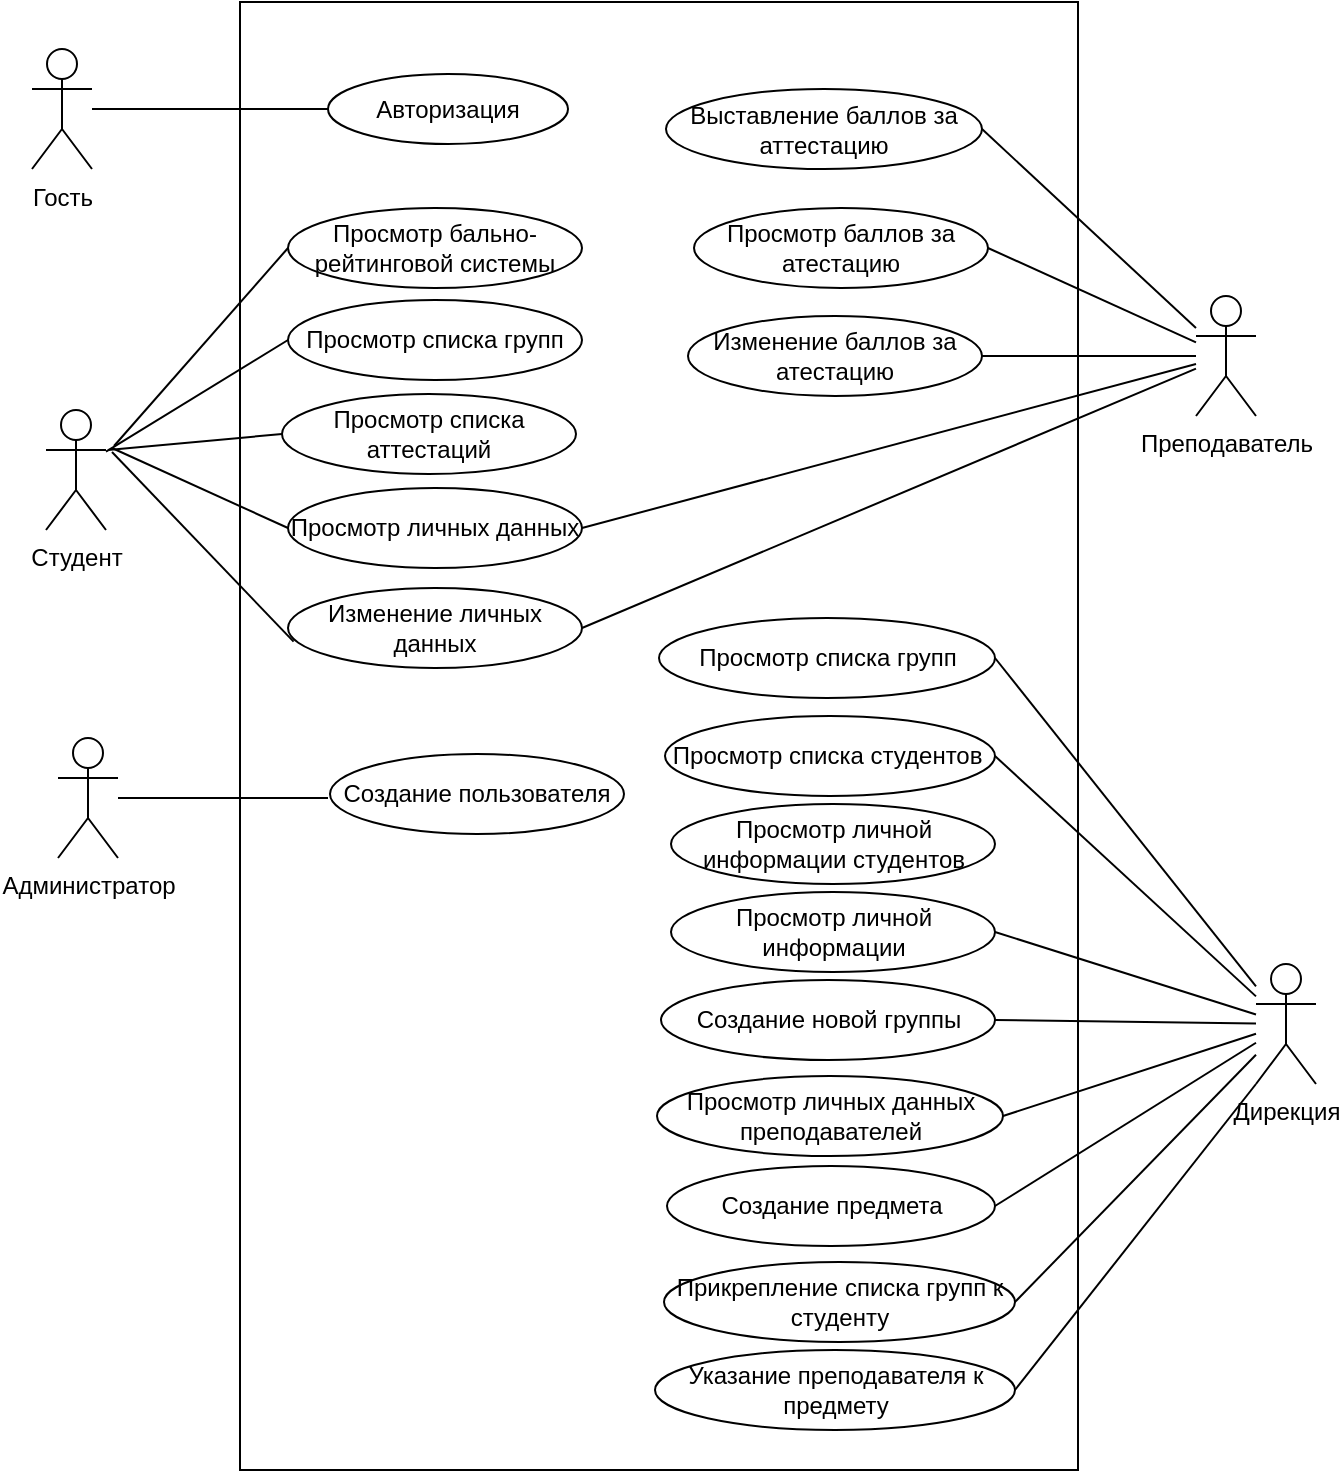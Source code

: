 <mxfile version="15.9.6" type="browser"><diagram id="WwaiRw3ipB4nqV2TMX4k" name="Page-1"><mxGraphModel dx="1422" dy="794" grid="0" gridSize="10" guides="1" tooltips="1" connect="1" arrows="1" fold="1" page="1" pageScale="1" pageWidth="827" pageHeight="1169" math="0" shadow="0"><root><mxCell id="0"/><mxCell id="1" parent="0"/><mxCell id="elyrgJVafSeV8gJgn0JE-1" value="Гость" style="shape=umlActor;verticalLabelPosition=bottom;verticalAlign=top;html=1;outlineConnect=0;" parent="1" vertex="1"><mxGeometry x="76" y="216.5" width="30" height="60" as="geometry"/></mxCell><mxCell id="elyrgJVafSeV8gJgn0JE-2" value="Студент" style="shape=umlActor;verticalLabelPosition=bottom;verticalAlign=top;html=1;outlineConnect=0;" parent="1" vertex="1"><mxGeometry x="83" y="397" width="30" height="60" as="geometry"/></mxCell><mxCell id="elyrgJVafSeV8gJgn0JE-5" value="" style="rounded=0;whiteSpace=wrap;html=1;" parent="1" vertex="1"><mxGeometry x="180" y="193" width="419" height="734" as="geometry"/></mxCell><mxCell id="elyrgJVafSeV8gJgn0JE-6" value="Администратор" style="shape=umlActor;verticalLabelPosition=bottom;verticalAlign=top;html=1;outlineConnect=0;" parent="1" vertex="1"><mxGeometry x="89" y="561" width="30" height="60" as="geometry"/></mxCell><mxCell id="elyrgJVafSeV8gJgn0JE-7" value="Дирекция" style="shape=umlActor;verticalLabelPosition=bottom;verticalAlign=top;html=1;outlineConnect=0;" parent="1" vertex="1"><mxGeometry x="688" y="674" width="30" height="60" as="geometry"/></mxCell><mxCell id="elyrgJVafSeV8gJgn0JE-8" value="Преподаватель" style="shape=umlActor;verticalLabelPosition=bottom;verticalAlign=top;html=1;outlineConnect=0;" parent="1" vertex="1"><mxGeometry x="658" y="340" width="30" height="60" as="geometry"/></mxCell><mxCell id="elyrgJVafSeV8gJgn0JE-11" value="Авторизация" style="ellipse;whiteSpace=wrap;html=1;" parent="1" vertex="1"><mxGeometry x="224" y="229" width="120" height="35" as="geometry"/></mxCell><mxCell id="elyrgJVafSeV8gJgn0JE-13" value="Просмотр списка групп" style="ellipse;whiteSpace=wrap;html=1;" parent="1" vertex="1"><mxGeometry x="204" y="342" width="147" height="40" as="geometry"/></mxCell><mxCell id="elyrgJVafSeV8gJgn0JE-14" value="Просмотр списка аттестаций" style="ellipse;whiteSpace=wrap;html=1;" parent="1" vertex="1"><mxGeometry x="201" y="389" width="147" height="40" as="geometry"/></mxCell><mxCell id="elyrgJVafSeV8gJgn0JE-15" value="Просмотр личных данных" style="ellipse;whiteSpace=wrap;html=1;" parent="1" vertex="1"><mxGeometry x="204" y="436" width="147" height="40" as="geometry"/></mxCell><mxCell id="elyrgJVafSeV8gJgn0JE-16" value="Изменение личных данных" style="ellipse;whiteSpace=wrap;html=1;" parent="1" vertex="1"><mxGeometry x="204" y="486" width="147" height="40" as="geometry"/></mxCell><mxCell id="elyrgJVafSeV8gJgn0JE-18" value="" style="endArrow=none;html=1;rounded=0;entryX=0;entryY=0.5;entryDx=0;entryDy=0;" parent="1" source="elyrgJVafSeV8gJgn0JE-1" target="elyrgJVafSeV8gJgn0JE-11" edge="1"><mxGeometry width="50" height="50" relative="1" as="geometry"><mxPoint x="361" y="497" as="sourcePoint"/><mxPoint x="411" y="447" as="targetPoint"/></mxGeometry></mxCell><mxCell id="elyrgJVafSeV8gJgn0JE-19" value="" style="endArrow=none;html=1;rounded=0;entryX=0;entryY=0.5;entryDx=0;entryDy=0;" parent="1" source="elyrgJVafSeV8gJgn0JE-2" target="elyrgJVafSeV8gJgn0JE-13" edge="1"><mxGeometry width="50" height="50" relative="1" as="geometry"><mxPoint x="124" y="437" as="sourcePoint"/><mxPoint x="230" y="431.0" as="targetPoint"/></mxGeometry></mxCell><mxCell id="elyrgJVafSeV8gJgn0JE-20" value="" style="endArrow=none;html=1;rounded=0;entryX=0;entryY=0.5;entryDx=0;entryDy=0;" parent="1" target="elyrgJVafSeV8gJgn0JE-14" edge="1"><mxGeometry width="50" height="50" relative="1" as="geometry"><mxPoint x="114" y="417" as="sourcePoint"/><mxPoint x="244" y="266.5" as="targetPoint"/></mxGeometry></mxCell><mxCell id="elyrgJVafSeV8gJgn0JE-21" value="" style="endArrow=none;html=1;rounded=0;entryX=0;entryY=0.5;entryDx=0;entryDy=0;" parent="1" target="elyrgJVafSeV8gJgn0JE-15" edge="1"><mxGeometry width="50" height="50" relative="1" as="geometry"><mxPoint x="116" y="416" as="sourcePoint"/><mxPoint x="254" y="276.5" as="targetPoint"/></mxGeometry></mxCell><mxCell id="elyrgJVafSeV8gJgn0JE-22" value="" style="endArrow=none;html=1;rounded=0;entryX=0.019;entryY=0.671;entryDx=0;entryDy=0;entryPerimeter=0;" parent="1" target="elyrgJVafSeV8gJgn0JE-16" edge="1"><mxGeometry width="50" height="50" relative="1" as="geometry"><mxPoint x="116" y="418" as="sourcePoint"/><mxPoint x="264" y="286.5" as="targetPoint"/></mxGeometry></mxCell><mxCell id="elyrgJVafSeV8gJgn0JE-23" value="Создание пользователя" style="ellipse;whiteSpace=wrap;html=1;" parent="1" vertex="1"><mxGeometry x="225" y="569" width="147" height="40" as="geometry"/></mxCell><mxCell id="elyrgJVafSeV8gJgn0JE-24" value="" style="endArrow=none;html=1;rounded=0;" parent="1" target="elyrgJVafSeV8gJgn0JE-6" edge="1"><mxGeometry width="50" height="50" relative="1" as="geometry"><mxPoint x="224" y="591" as="sourcePoint"/><mxPoint x="415" y="355" as="targetPoint"/></mxGeometry></mxCell><mxCell id="elyrgJVafSeV8gJgn0JE-25" value="" style="endArrow=none;html=1;rounded=0;exitX=1;exitY=0.5;exitDx=0;exitDy=0;" parent="1" source="elyrgJVafSeV8gJgn0JE-15" target="elyrgJVafSeV8gJgn0JE-8" edge="1"><mxGeometry width="50" height="50" relative="1" as="geometry"><mxPoint x="469" y="482" as="sourcePoint"/><mxPoint x="657" y="368" as="targetPoint"/></mxGeometry></mxCell><mxCell id="elyrgJVafSeV8gJgn0JE-26" value="" style="endArrow=none;html=1;rounded=0;exitX=1;exitY=0.5;exitDx=0;exitDy=0;" parent="1" source="elyrgJVafSeV8gJgn0JE-16" target="elyrgJVafSeV8gJgn0JE-8" edge="1"><mxGeometry width="50" height="50" relative="1" as="geometry"><mxPoint x="390.0" y="437" as="sourcePoint"/><mxPoint x="655" y="371" as="targetPoint"/></mxGeometry></mxCell><mxCell id="elyrgJVafSeV8gJgn0JE-27" value="Выставление баллов за аттестацию" style="ellipse;whiteSpace=wrap;html=1;" parent="1" vertex="1"><mxGeometry x="393" y="236.5" width="158" height="40" as="geometry"/></mxCell><mxCell id="elyrgJVafSeV8gJgn0JE-28" value="Просмотр баллов за атестацию&lt;span style=&quot;color: rgba(0 , 0 , 0 , 0) ; font-family: monospace ; font-size: 0px&quot;&gt;%3CmxGraphModel%3E%3Croot%3E%3CmxCell%20id%3D%220%22%2F%3E%3CmxCell%20id%3D%221%22%20parent%3D%220%22%2F%3E%3CmxCell%20id%3D%222%22%20value%3D%22%D0%92%D1%8B%D1%81%D1%82%D0%B0%D0%B2%D0%BB%D0%B5%D0%BD%D0%B8%D0%B5%20%D0%B1%D0%B0%D0%BB%D0%BB%D0%BE%D0%B2%20%D0%B7%D0%B0%20%D0%B0%D1%82%D1%82%D0%B5%D1%81%D1%82%D0%B0%D1%86%D0%B8%D1%8E%22%20style%3D%22ellipse%3BwhiteSpace%3Dwrap%3Bhtml%3D1%3B%22%20vertex%3D%221%22%20parent%3D%221%22%3E%3CmxGeometry%20x%3D%22404%22%20y%3D%22236.5%22%20width%3D%22147%22%20height%3D%2240%22%20as%3D%22geometry%22%2F%3E%3C%2FmxCell%3E%3C%2Froot%3E%3C%2FmxGraphModel%3E&lt;/span&gt;" style="ellipse;whiteSpace=wrap;html=1;" parent="1" vertex="1"><mxGeometry x="407" y="296" width="147" height="40" as="geometry"/></mxCell><mxCell id="elyrgJVafSeV8gJgn0JE-29" value="Изменение баллов за атестацию&lt;span style=&quot;color: rgba(0 , 0 , 0 , 0) ; font-family: monospace ; font-size: 0px&quot;&gt;%3CmxGraphModel%3E%3Croot%3E%3CmxCell%20id%3D%220%22%2F%3E%3CmxCell%20id%3D%221%22%20parent%3D%220%22%2F%3E%3CmxCell%20id%3D%222%22%20value%3D%22%D0%92%D1%8B%D1%81%D1%82%D0%B0%D0%B2%D0%BB%D0%B5%D0%BD%D0%B8%D0%B5%20%D0%B1%D0%B0%D0%BB%D0%BB%D0%BE%D0%B2%20%D0%B7%D0%B0%20%D0%B0%D1%82%D1%82%D0%B5%D1%81%D1%82%D0%B0%D1%86%D0%B8%D1%8E%22%20style%3D%22ellipse%3BwhiteSpace%3Dwrap%3Bhtml%3D1%3B%22%20vertex%3D%221%22%20parent%3D%221%22%3E%3CmxGeometry%20x%3D%22404%22%20y%3D%22236.5%22%20width%3D%22147%22%20height%3D%2240%22%20as%3D%22geometry%22%2F%3E%3C%2FmxCell%3E%3C%2Froot%3E%3C%2FmxGraphModel%3E&lt;/span&gt;" style="ellipse;whiteSpace=wrap;html=1;" parent="1" vertex="1"><mxGeometry x="404" y="350" width="147" height="40" as="geometry"/></mxCell><mxCell id="elyrgJVafSeV8gJgn0JE-30" value="" style="endArrow=none;html=1;rounded=0;exitX=1;exitY=0.5;exitDx=0;exitDy=0;" parent="1" source="elyrgJVafSeV8gJgn0JE-27" target="elyrgJVafSeV8gJgn0JE-8" edge="1"><mxGeometry width="50" height="50" relative="1" as="geometry"><mxPoint x="578" y="354" as="sourcePoint"/><mxPoint x="628" y="304" as="targetPoint"/></mxGeometry></mxCell><mxCell id="elyrgJVafSeV8gJgn0JE-31" value="" style="endArrow=none;html=1;rounded=0;exitX=1;exitY=0.5;exitDx=0;exitDy=0;" parent="1" source="elyrgJVafSeV8gJgn0JE-28" target="elyrgJVafSeV8gJgn0JE-8" edge="1"><mxGeometry width="50" height="50" relative="1" as="geometry"><mxPoint x="561.0" y="266.5" as="sourcePoint"/><mxPoint x="648" y="359" as="targetPoint"/></mxGeometry></mxCell><mxCell id="elyrgJVafSeV8gJgn0JE-32" value="" style="endArrow=none;html=1;rounded=0;exitX=1;exitY=0.5;exitDx=0;exitDy=0;" parent="1" source="elyrgJVafSeV8gJgn0JE-29" target="elyrgJVafSeV8gJgn0JE-8" edge="1"><mxGeometry width="50" height="50" relative="1" as="geometry"><mxPoint x="571.0" y="276.5" as="sourcePoint"/><mxPoint x="653" y="370" as="targetPoint"/></mxGeometry></mxCell><mxCell id="elyrgJVafSeV8gJgn0JE-33" value="Просмотр списка групп" style="ellipse;whiteSpace=wrap;html=1;" parent="1" vertex="1"><mxGeometry x="389.5" y="501" width="168" height="40" as="geometry"/></mxCell><mxCell id="elyrgJVafSeV8gJgn0JE-35" value="Просмотр списка студентов&amp;nbsp;" style="ellipse;whiteSpace=wrap;html=1;" parent="1" vertex="1"><mxGeometry x="392.5" y="550" width="165" height="40" as="geometry"/></mxCell><mxCell id="elyrgJVafSeV8gJgn0JE-36" value="Просмотр личной информации" style="ellipse;whiteSpace=wrap;html=1;" parent="1" vertex="1"><mxGeometry x="395.5" y="638" width="162" height="40" as="geometry"/></mxCell><mxCell id="elyrgJVafSeV8gJgn0JE-37" value="Создание новой группы" style="ellipse;whiteSpace=wrap;html=1;" parent="1" vertex="1"><mxGeometry x="390.5" y="682" width="167" height="40" as="geometry"/></mxCell><mxCell id="elyrgJVafSeV8gJgn0JE-38" value="Просмотр личных данных преподавателей" style="ellipse;whiteSpace=wrap;html=1;" parent="1" vertex="1"><mxGeometry x="388.5" y="730" width="173" height="40" as="geometry"/></mxCell><mxCell id="elyrgJVafSeV8gJgn0JE-39" value="Создание предмета" style="ellipse;whiteSpace=wrap;html=1;" parent="1" vertex="1"><mxGeometry x="393.5" y="775" width="164" height="40" as="geometry"/></mxCell><mxCell id="elyrgJVafSeV8gJgn0JE-40" value="" style="endArrow=none;html=1;rounded=0;exitX=1;exitY=0.5;exitDx=0;exitDy=0;" parent="1" source="elyrgJVafSeV8gJgn0JE-33" target="elyrgJVafSeV8gJgn0JE-7" edge="1"><mxGeometry width="50" height="50" relative="1" as="geometry"><mxPoint x="592" y="651" as="sourcePoint"/><mxPoint x="642" y="601" as="targetPoint"/></mxGeometry></mxCell><mxCell id="elyrgJVafSeV8gJgn0JE-42" value="" style="endArrow=none;html=1;rounded=0;exitX=1;exitY=0.5;exitDx=0;exitDy=0;" parent="1" source="elyrgJVafSeV8gJgn0JE-35" target="elyrgJVafSeV8gJgn0JE-7" edge="1"><mxGeometry width="50" height="50" relative="1" as="geometry"><mxPoint x="567.0" y="554" as="sourcePoint"/><mxPoint x="669" y="607" as="targetPoint"/></mxGeometry></mxCell><mxCell id="elyrgJVafSeV8gJgn0JE-43" value="" style="endArrow=none;html=1;rounded=0;exitX=1;exitY=0.5;exitDx=0;exitDy=0;" parent="1" source="elyrgJVafSeV8gJgn0JE-36" target="elyrgJVafSeV8gJgn0JE-7" edge="1"><mxGeometry width="50" height="50" relative="1" as="geometry"><mxPoint x="577.0" y="564" as="sourcePoint"/><mxPoint x="693" y="619.786" as="targetPoint"/></mxGeometry></mxCell><mxCell id="elyrgJVafSeV8gJgn0JE-44" value="" style="endArrow=none;html=1;rounded=0;exitX=1;exitY=0.5;exitDx=0;exitDy=0;" parent="1" source="elyrgJVafSeV8gJgn0JE-37" target="elyrgJVafSeV8gJgn0JE-7" edge="1"><mxGeometry width="50" height="50" relative="1" as="geometry"><mxPoint x="587.0" y="574" as="sourcePoint"/><mxPoint x="703" y="629.786" as="targetPoint"/></mxGeometry></mxCell><mxCell id="elyrgJVafSeV8gJgn0JE-45" value="" style="endArrow=none;html=1;rounded=0;exitX=1;exitY=0.5;exitDx=0;exitDy=0;" parent="1" source="elyrgJVafSeV8gJgn0JE-38" target="elyrgJVafSeV8gJgn0JE-7" edge="1"><mxGeometry width="50" height="50" relative="1" as="geometry"><mxPoint x="597.0" y="584" as="sourcePoint"/><mxPoint x="713" y="639.786" as="targetPoint"/></mxGeometry></mxCell><mxCell id="elyrgJVafSeV8gJgn0JE-46" value="" style="endArrow=none;html=1;rounded=0;exitX=1;exitY=0.5;exitDx=0;exitDy=0;" parent="1" source="elyrgJVafSeV8gJgn0JE-39" target="elyrgJVafSeV8gJgn0JE-7" edge="1"><mxGeometry width="50" height="50" relative="1" as="geometry"><mxPoint x="607.0" y="594" as="sourcePoint"/><mxPoint x="723" y="649.786" as="targetPoint"/></mxGeometry></mxCell><mxCell id="elyrgJVafSeV8gJgn0JE-47" value="Просмотр личной информации студентов" style="ellipse;whiteSpace=wrap;html=1;" parent="1" vertex="1"><mxGeometry x="395.5" y="594" width="162" height="40" as="geometry"/></mxCell><mxCell id="elyrgJVafSeV8gJgn0JE-48" value="Прикрепление списка групп к студенту" style="ellipse;whiteSpace=wrap;html=1;" parent="1" vertex="1"><mxGeometry x="392" y="823" width="175.5" height="40" as="geometry"/></mxCell><mxCell id="elyrgJVafSeV8gJgn0JE-49" value="Указание преподавателя к предмету" style="ellipse;whiteSpace=wrap;html=1;" parent="1" vertex="1"><mxGeometry x="387.5" y="867" width="180" height="40" as="geometry"/></mxCell><mxCell id="elyrgJVafSeV8gJgn0JE-50" value="" style="endArrow=none;html=1;rounded=0;exitX=1;exitY=0.5;exitDx=0;exitDy=0;" parent="1" source="elyrgJVafSeV8gJgn0JE-48" target="elyrgJVafSeV8gJgn0JE-7" edge="1"><mxGeometry width="50" height="50" relative="1" as="geometry"><mxPoint x="567.0" y="817" as="sourcePoint"/><mxPoint x="683" y="639.901" as="targetPoint"/></mxGeometry></mxCell><mxCell id="elyrgJVafSeV8gJgn0JE-51" value="" style="endArrow=none;html=1;rounded=0;exitX=1;exitY=0.5;exitDx=0;exitDy=0;entryX=0;entryY=1;entryDx=0;entryDy=0;entryPerimeter=0;" parent="1" source="elyrgJVafSeV8gJgn0JE-49" target="elyrgJVafSeV8gJgn0JE-7" edge="1"><mxGeometry width="50" height="50" relative="1" as="geometry"><mxPoint x="577.0" y="827" as="sourcePoint"/><mxPoint x="672" y="650" as="targetPoint"/></mxGeometry></mxCell><mxCell id="elyrgJVafSeV8gJgn0JE-53" value="Просмотр бально-рейтинговой системы" style="ellipse;whiteSpace=wrap;html=1;" parent="1" vertex="1"><mxGeometry x="204" y="296" width="147" height="40" as="geometry"/></mxCell><mxCell id="elyrgJVafSeV8gJgn0JE-54" value="" style="endArrow=none;html=1;rounded=0;entryX=0;entryY=0.5;entryDx=0;entryDy=0;" parent="1" target="elyrgJVafSeV8gJgn0JE-53" edge="1"><mxGeometry width="50" height="50" relative="1" as="geometry"><mxPoint x="117" y="415" as="sourcePoint"/><mxPoint x="212" y="366" as="targetPoint"/></mxGeometry></mxCell></root></mxGraphModel></diagram></mxfile>